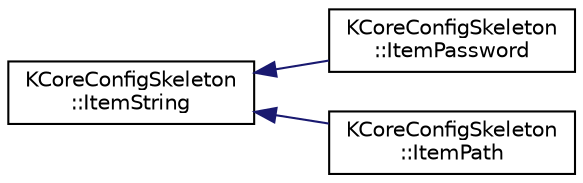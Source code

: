 digraph "Graphical Class Hierarchy"
{
  edge [fontname="Helvetica",fontsize="10",labelfontname="Helvetica",labelfontsize="10"];
  node [fontname="Helvetica",fontsize="10",shape=record];
  rankdir="LR";
  Node0 [label="KCoreConfigSkeleton\l::ItemString",height=0.2,width=0.4,color="black", fillcolor="white", style="filled",URL="$classKCoreConfigSkeleton_1_1ItemString.html",tooltip="Class for handling a string preferences item. "];
  Node0 -> Node1 [dir="back",color="midnightblue",fontsize="10",style="solid",fontname="Helvetica"];
  Node1 [label="KCoreConfigSkeleton\l::ItemPassword",height=0.2,width=0.4,color="black", fillcolor="white", style="filled",URL="$classKCoreConfigSkeleton_1_1ItemPassword.html",tooltip="Class for handling a password preferences item. "];
  Node0 -> Node2 [dir="back",color="midnightblue",fontsize="10",style="solid",fontname="Helvetica"];
  Node2 [label="KCoreConfigSkeleton\l::ItemPath",height=0.2,width=0.4,color="black", fillcolor="white", style="filled",URL="$classKCoreConfigSkeleton_1_1ItemPath.html",tooltip="Class for handling a path preferences item. "];
}
